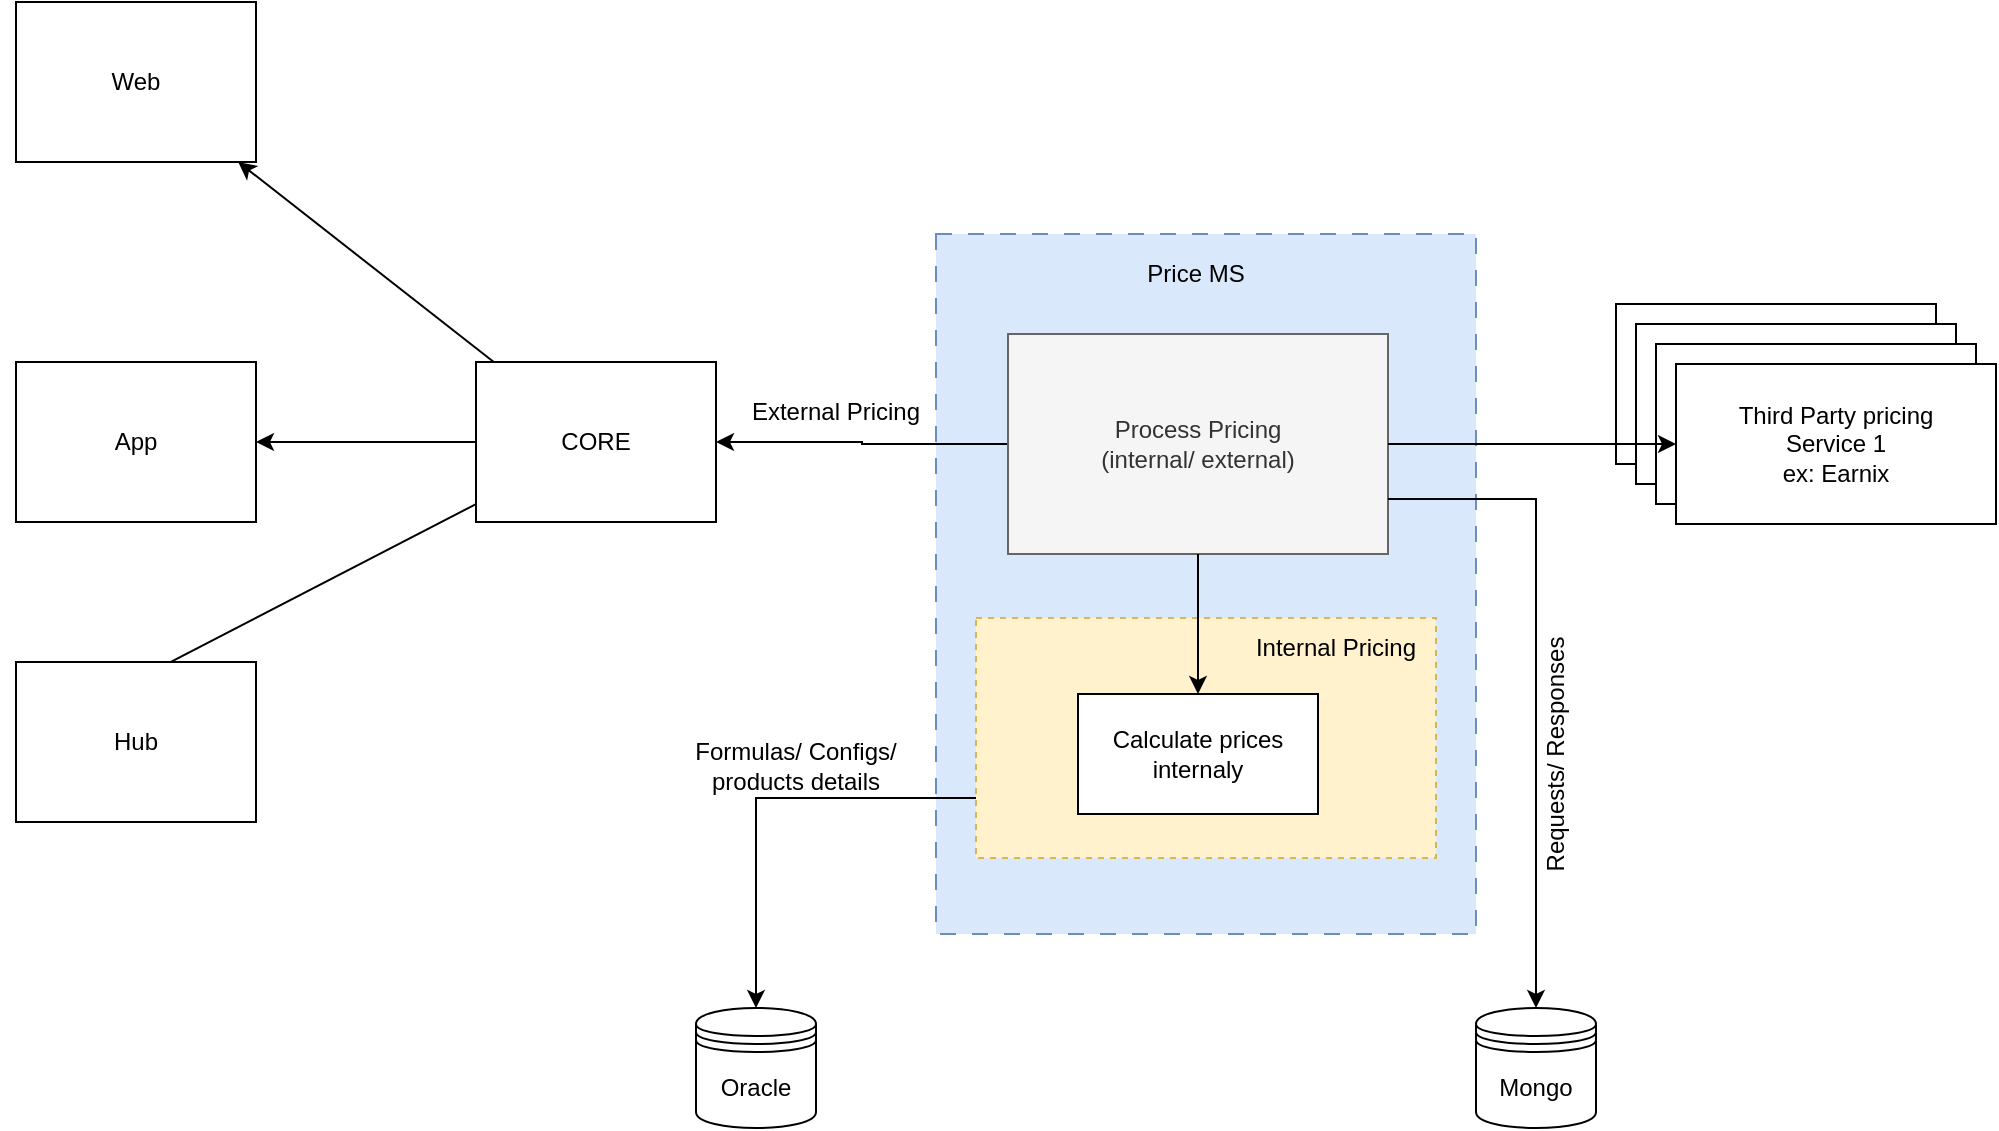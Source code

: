 <mxfile version="24.7.6">
  <diagram name="Page-1" id="pzf2gnPvphk5-AIPB_D_">
    <mxGraphModel dx="1860" dy="567" grid="1" gridSize="10" guides="1" tooltips="1" connect="1" arrows="1" fold="1" page="1" pageScale="1" pageWidth="850" pageHeight="1100" math="0" shadow="0">
      <root>
        <mxCell id="0" />
        <mxCell id="1" parent="0" />
        <mxCell id="mXsQpWE-HHdo5HLymEHP-6" value="" style="group" parent="1" vertex="1" connectable="0">
          <mxGeometry x="160" y="315" width="190" height="110" as="geometry" />
        </mxCell>
        <mxCell id="mXsQpWE-HHdo5HLymEHP-1" value="" style="rounded=0;whiteSpace=wrap;html=1;" parent="mXsQpWE-HHdo5HLymEHP-6" vertex="1">
          <mxGeometry width="160" height="80" as="geometry" />
        </mxCell>
        <mxCell id="mXsQpWE-HHdo5HLymEHP-3" value="" style="rounded=0;whiteSpace=wrap;html=1;" parent="mXsQpWE-HHdo5HLymEHP-6" vertex="1">
          <mxGeometry x="10" y="10" width="160" height="80" as="geometry" />
        </mxCell>
        <mxCell id="mXsQpWE-HHdo5HLymEHP-4" value="" style="rounded=0;whiteSpace=wrap;html=1;" parent="mXsQpWE-HHdo5HLymEHP-6" vertex="1">
          <mxGeometry x="20" y="20" width="160" height="80" as="geometry" />
        </mxCell>
        <mxCell id="mXsQpWE-HHdo5HLymEHP-5" value="" style="rounded=0;whiteSpace=wrap;html=1;" parent="mXsQpWE-HHdo5HLymEHP-6" vertex="1">
          <mxGeometry x="30" y="30" width="160" height="80" as="geometry" />
        </mxCell>
        <mxCell id="mXsQpWE-HHdo5HLymEHP-2" value="&lt;div&gt;Third Party pricing Service 1&lt;br&gt;ex: Earnix&lt;br&gt;&lt;/div&gt;" style="text;html=1;align=center;verticalAlign=middle;whiteSpace=wrap;rounded=0;" parent="mXsQpWE-HHdo5HLymEHP-6" vertex="1">
          <mxGeometry x="60" y="55" width="100" height="30" as="geometry" />
        </mxCell>
        <mxCell id="mXsQpWE-HHdo5HLymEHP-7" value="" style="rounded=0;whiteSpace=wrap;html=1;dashed=1;dashPattern=8 8;fillColor=#dae8fc;strokeColor=#6c8ebf;" parent="1" vertex="1">
          <mxGeometry x="-180" y="280" width="270" height="350" as="geometry" />
        </mxCell>
        <mxCell id="mXsQpWE-HHdo5HLymEHP-9" value="Price MS" style="text;html=1;align=center;verticalAlign=middle;whiteSpace=wrap;rounded=0;" parent="1" vertex="1">
          <mxGeometry x="-80" y="285" width="60" height="30" as="geometry" />
        </mxCell>
        <mxCell id="mXsQpWE-HHdo5HLymEHP-16" value="" style="edgeStyle=orthogonalEdgeStyle;rounded=0;orthogonalLoop=1;jettySize=auto;html=1;" parent="1" source="mXsQpWE-HHdo5HLymEHP-10" target="mXsQpWE-HHdo5HLymEHP-15" edge="1">
          <mxGeometry relative="1" as="geometry" />
        </mxCell>
        <mxCell id="mXsQpWE-HHdo5HLymEHP-10" value="Process Pricing &lt;br&gt;(internal/ external)" style="rounded=0;whiteSpace=wrap;html=1;fillColor=#f5f5f5;strokeColor=#666666;fontColor=#333333;" parent="1" vertex="1">
          <mxGeometry x="-144" y="330" width="190" height="110" as="geometry" />
        </mxCell>
        <mxCell id="mXsQpWE-HHdo5HLymEHP-28" value="" style="rounded=0;orthogonalLoop=1;jettySize=auto;html=1;edgeStyle=orthogonalEdgeStyle;exitX=0;exitY=0.75;exitDx=0;exitDy=0;" parent="1" source="CQ-USjVRfcg0fbFKOLIM-1" target="mXsQpWE-HHdo5HLymEHP-26" edge="1">
          <mxGeometry relative="1" as="geometry">
            <mxPoint x="-50" y="620" as="targetPoint" />
            <Array as="points">
              <mxPoint x="-270" y="562" />
            </Array>
          </mxGeometry>
        </mxCell>
        <mxCell id="CQ-USjVRfcg0fbFKOLIM-1" value="" style="rounded=0;whiteSpace=wrap;html=1;dashed=1;fillColor=#fff2cc;strokeColor=#d6b656;" vertex="1" parent="1">
          <mxGeometry x="-160" y="472" width="230" height="120" as="geometry" />
        </mxCell>
        <mxCell id="mXsQpWE-HHdo5HLymEHP-11" value="Calculate prices internaly" style="rounded=0;whiteSpace=wrap;html=1;" parent="1" vertex="1">
          <mxGeometry x="-109" y="510" width="120" height="60" as="geometry" />
        </mxCell>
        <mxCell id="mXsQpWE-HHdo5HLymEHP-13" value="" style="edgeStyle=orthogonalEdgeStyle;rounded=0;orthogonalLoop=1;jettySize=auto;html=1;startArrow=classic;startFill=1;endArrow=none;endFill=0;entryX=1;entryY=0.5;entryDx=0;entryDy=0;exitX=0;exitY=0.5;exitDx=0;exitDy=0;" parent="1" source="mXsQpWE-HHdo5HLymEHP-5" target="mXsQpWE-HHdo5HLymEHP-10" edge="1">
          <mxGeometry relative="1" as="geometry" />
        </mxCell>
        <mxCell id="mXsQpWE-HHdo5HLymEHP-18" value="" style="rounded=0;orthogonalLoop=1;jettySize=auto;html=1;" parent="1" source="mXsQpWE-HHdo5HLymEHP-15" target="mXsQpWE-HHdo5HLymEHP-17" edge="1">
          <mxGeometry relative="1" as="geometry" />
        </mxCell>
        <mxCell id="mXsQpWE-HHdo5HLymEHP-21" value="" style="rounded=0;orthogonalLoop=1;jettySize=auto;html=1;entryX=0;entryY=0.5;entryDx=0;entryDy=0;" parent="1" source="mXsQpWE-HHdo5HLymEHP-15" target="mXsQpWE-HHdo5HLymEHP-22" edge="1">
          <mxGeometry relative="1" as="geometry" />
        </mxCell>
        <mxCell id="mXsQpWE-HHdo5HLymEHP-24" value="" style="edgeStyle=orthogonalEdgeStyle;rounded=0;orthogonalLoop=1;jettySize=auto;html=1;entryX=1;entryY=0.5;entryDx=0;entryDy=0;" parent="1" source="mXsQpWE-HHdo5HLymEHP-15" target="mXsQpWE-HHdo5HLymEHP-20" edge="1">
          <mxGeometry relative="1" as="geometry">
            <mxPoint x="-750" y="384" as="targetPoint" />
          </mxGeometry>
        </mxCell>
        <mxCell id="mXsQpWE-HHdo5HLymEHP-15" value="CORE" style="rounded=0;whiteSpace=wrap;html=1;" parent="1" vertex="1">
          <mxGeometry x="-410" y="344" width="120" height="80" as="geometry" />
        </mxCell>
        <mxCell id="mXsQpWE-HHdo5HLymEHP-17" value="Web" style="rounded=0;whiteSpace=wrap;html=1;" parent="1" vertex="1">
          <mxGeometry x="-640" y="164" width="120" height="80" as="geometry" />
        </mxCell>
        <mxCell id="mXsQpWE-HHdo5HLymEHP-20" value="App" style="rounded=0;whiteSpace=wrap;html=1;" parent="1" vertex="1">
          <mxGeometry x="-640" y="344" width="120" height="80" as="geometry" />
        </mxCell>
        <mxCell id="mXsQpWE-HHdo5HLymEHP-22" value="Hub" style="rounded=0;whiteSpace=wrap;html=1;" parent="1" vertex="1">
          <mxGeometry x="-640" y="494" width="120" height="80" as="geometry" />
        </mxCell>
        <mxCell id="mXsQpWE-HHdo5HLymEHP-25" value="Mongo" style="shape=datastore;whiteSpace=wrap;html=1;" parent="1" vertex="1">
          <mxGeometry x="90" y="667" width="60" height="60" as="geometry" />
        </mxCell>
        <mxCell id="mXsQpWE-HHdo5HLymEHP-26" value="Oracle" style="shape=datastore;whiteSpace=wrap;html=1;" parent="1" vertex="1">
          <mxGeometry x="-300" y="667" width="60" height="60" as="geometry" />
        </mxCell>
        <mxCell id="mXsQpWE-HHdo5HLymEHP-14" value="" style="edgeStyle=orthogonalEdgeStyle;rounded=0;orthogonalLoop=1;jettySize=auto;html=1;" parent="1" source="mXsQpWE-HHdo5HLymEHP-10" target="mXsQpWE-HHdo5HLymEHP-11" edge="1">
          <mxGeometry relative="1" as="geometry" />
        </mxCell>
        <mxCell id="CQ-USjVRfcg0fbFKOLIM-2" value="Internal Pricing" style="text;html=1;align=center;verticalAlign=middle;whiteSpace=wrap;rounded=0;" vertex="1" parent="1">
          <mxGeometry x="-30" y="472" width="100" height="30" as="geometry" />
        </mxCell>
        <mxCell id="CQ-USjVRfcg0fbFKOLIM-3" value="External Pricing" style="text;html=1;align=center;verticalAlign=middle;whiteSpace=wrap;rounded=0;" vertex="1" parent="1">
          <mxGeometry x="-280" y="354" width="100" height="30" as="geometry" />
        </mxCell>
        <mxCell id="mXsQpWE-HHdo5HLymEHP-32" value="" style="edgeStyle=orthogonalEdgeStyle;rounded=0;orthogonalLoop=1;jettySize=auto;html=1;entryX=0.5;entryY=0;entryDx=0;entryDy=0;exitX=1;exitY=0.75;exitDx=0;exitDy=0;" parent="1" source="mXsQpWE-HHdo5HLymEHP-10" target="mXsQpWE-HHdo5HLymEHP-25" edge="1">
          <mxGeometry relative="1" as="geometry">
            <mxPoint x="-50" y="690" as="targetPoint" />
            <Array as="points">
              <mxPoint x="120" y="413" />
            </Array>
            <mxPoint x="50" y="413" as="sourcePoint" />
          </mxGeometry>
        </mxCell>
        <mxCell id="CQ-USjVRfcg0fbFKOLIM-4" value="Requests/ Responses" style="text;html=1;align=center;verticalAlign=middle;whiteSpace=wrap;rounded=0;rotation=-90;" vertex="1" parent="1">
          <mxGeometry x="50" y="525" width="160" height="30" as="geometry" />
        </mxCell>
        <mxCell id="CQ-USjVRfcg0fbFKOLIM-5" value="Formulas/ Configs/ products details" style="text;html=1;align=center;verticalAlign=middle;whiteSpace=wrap;rounded=0;rotation=0;" vertex="1" parent="1">
          <mxGeometry x="-310" y="531" width="120" height="30" as="geometry" />
        </mxCell>
      </root>
    </mxGraphModel>
  </diagram>
</mxfile>
